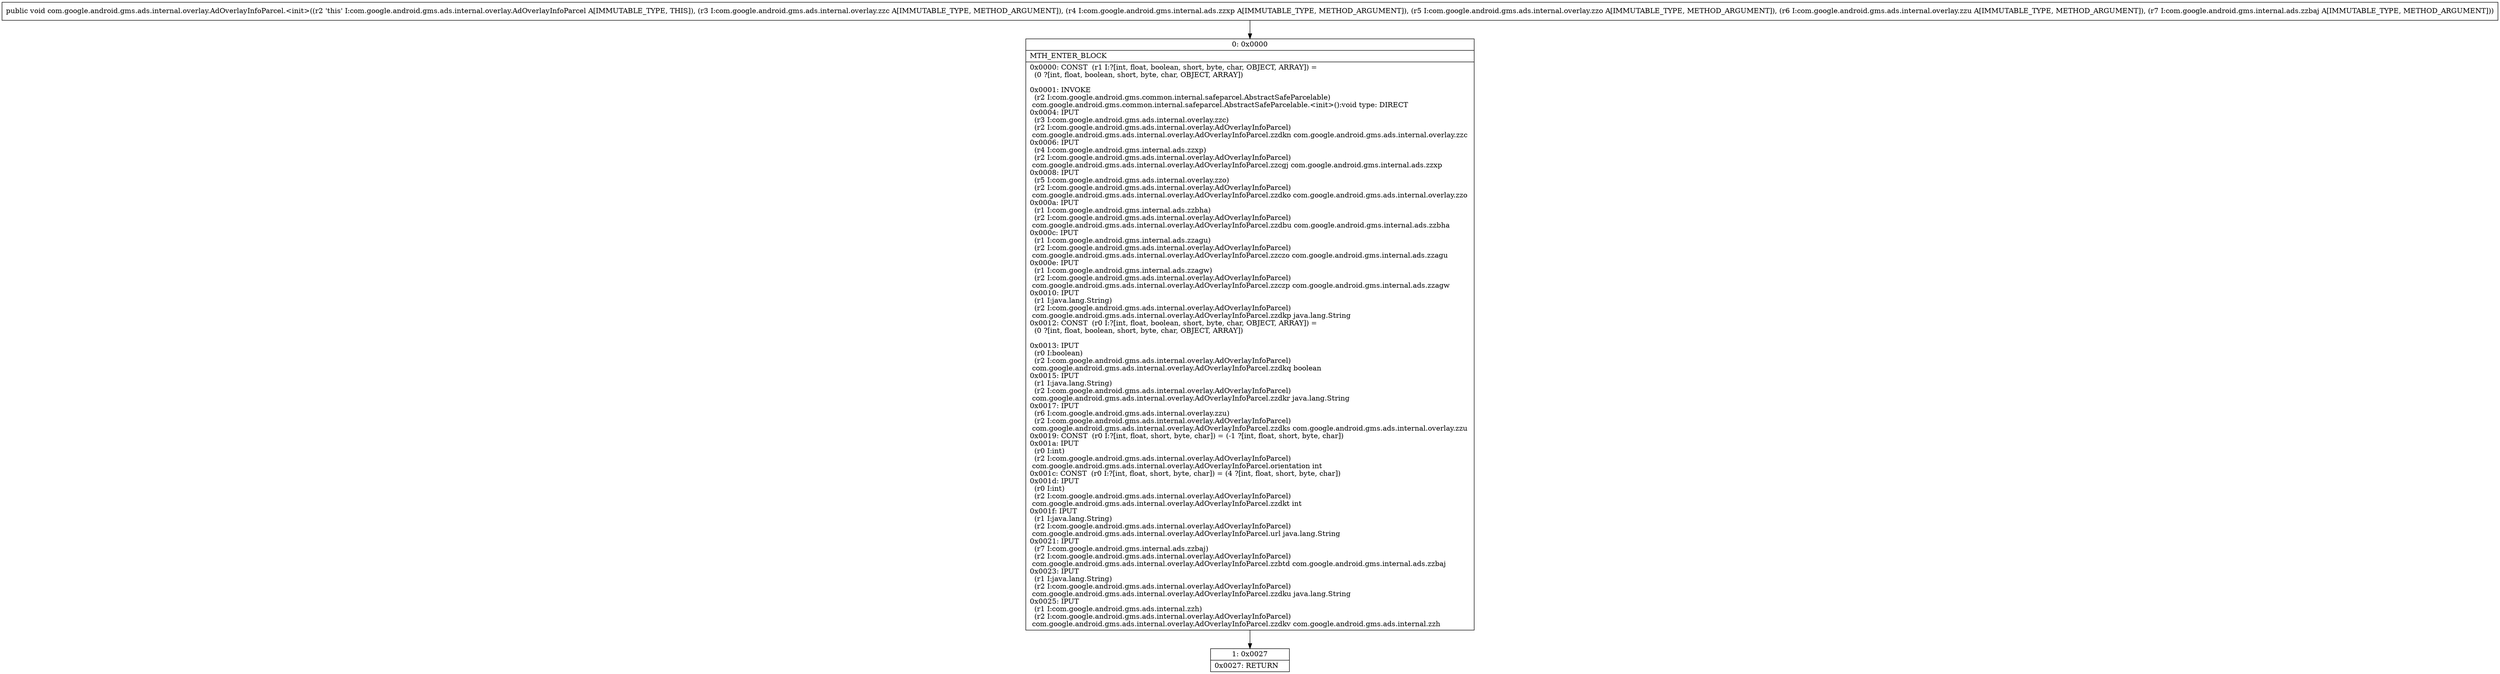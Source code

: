 digraph "CFG forcom.google.android.gms.ads.internal.overlay.AdOverlayInfoParcel.\<init\>(Lcom\/google\/android\/gms\/ads\/internal\/overlay\/zzc;Lcom\/google\/android\/gms\/internal\/ads\/zzxp;Lcom\/google\/android\/gms\/ads\/internal\/overlay\/zzo;Lcom\/google\/android\/gms\/ads\/internal\/overlay\/zzu;Lcom\/google\/android\/gms\/internal\/ads\/zzbaj;)V" {
Node_0 [shape=record,label="{0\:\ 0x0000|MTH_ENTER_BLOCK\l|0x0000: CONST  (r1 I:?[int, float, boolean, short, byte, char, OBJECT, ARRAY]) = \l  (0 ?[int, float, boolean, short, byte, char, OBJECT, ARRAY])\l \l0x0001: INVOKE  \l  (r2 I:com.google.android.gms.common.internal.safeparcel.AbstractSafeParcelable)\l com.google.android.gms.common.internal.safeparcel.AbstractSafeParcelable.\<init\>():void type: DIRECT \l0x0004: IPUT  \l  (r3 I:com.google.android.gms.ads.internal.overlay.zzc)\l  (r2 I:com.google.android.gms.ads.internal.overlay.AdOverlayInfoParcel)\l com.google.android.gms.ads.internal.overlay.AdOverlayInfoParcel.zzdkn com.google.android.gms.ads.internal.overlay.zzc \l0x0006: IPUT  \l  (r4 I:com.google.android.gms.internal.ads.zzxp)\l  (r2 I:com.google.android.gms.ads.internal.overlay.AdOverlayInfoParcel)\l com.google.android.gms.ads.internal.overlay.AdOverlayInfoParcel.zzcgj com.google.android.gms.internal.ads.zzxp \l0x0008: IPUT  \l  (r5 I:com.google.android.gms.ads.internal.overlay.zzo)\l  (r2 I:com.google.android.gms.ads.internal.overlay.AdOverlayInfoParcel)\l com.google.android.gms.ads.internal.overlay.AdOverlayInfoParcel.zzdko com.google.android.gms.ads.internal.overlay.zzo \l0x000a: IPUT  \l  (r1 I:com.google.android.gms.internal.ads.zzbha)\l  (r2 I:com.google.android.gms.ads.internal.overlay.AdOverlayInfoParcel)\l com.google.android.gms.ads.internal.overlay.AdOverlayInfoParcel.zzdbu com.google.android.gms.internal.ads.zzbha \l0x000c: IPUT  \l  (r1 I:com.google.android.gms.internal.ads.zzagu)\l  (r2 I:com.google.android.gms.ads.internal.overlay.AdOverlayInfoParcel)\l com.google.android.gms.ads.internal.overlay.AdOverlayInfoParcel.zzczo com.google.android.gms.internal.ads.zzagu \l0x000e: IPUT  \l  (r1 I:com.google.android.gms.internal.ads.zzagw)\l  (r2 I:com.google.android.gms.ads.internal.overlay.AdOverlayInfoParcel)\l com.google.android.gms.ads.internal.overlay.AdOverlayInfoParcel.zzczp com.google.android.gms.internal.ads.zzagw \l0x0010: IPUT  \l  (r1 I:java.lang.String)\l  (r2 I:com.google.android.gms.ads.internal.overlay.AdOverlayInfoParcel)\l com.google.android.gms.ads.internal.overlay.AdOverlayInfoParcel.zzdkp java.lang.String \l0x0012: CONST  (r0 I:?[int, float, boolean, short, byte, char, OBJECT, ARRAY]) = \l  (0 ?[int, float, boolean, short, byte, char, OBJECT, ARRAY])\l \l0x0013: IPUT  \l  (r0 I:boolean)\l  (r2 I:com.google.android.gms.ads.internal.overlay.AdOverlayInfoParcel)\l com.google.android.gms.ads.internal.overlay.AdOverlayInfoParcel.zzdkq boolean \l0x0015: IPUT  \l  (r1 I:java.lang.String)\l  (r2 I:com.google.android.gms.ads.internal.overlay.AdOverlayInfoParcel)\l com.google.android.gms.ads.internal.overlay.AdOverlayInfoParcel.zzdkr java.lang.String \l0x0017: IPUT  \l  (r6 I:com.google.android.gms.ads.internal.overlay.zzu)\l  (r2 I:com.google.android.gms.ads.internal.overlay.AdOverlayInfoParcel)\l com.google.android.gms.ads.internal.overlay.AdOverlayInfoParcel.zzdks com.google.android.gms.ads.internal.overlay.zzu \l0x0019: CONST  (r0 I:?[int, float, short, byte, char]) = (\-1 ?[int, float, short, byte, char]) \l0x001a: IPUT  \l  (r0 I:int)\l  (r2 I:com.google.android.gms.ads.internal.overlay.AdOverlayInfoParcel)\l com.google.android.gms.ads.internal.overlay.AdOverlayInfoParcel.orientation int \l0x001c: CONST  (r0 I:?[int, float, short, byte, char]) = (4 ?[int, float, short, byte, char]) \l0x001d: IPUT  \l  (r0 I:int)\l  (r2 I:com.google.android.gms.ads.internal.overlay.AdOverlayInfoParcel)\l com.google.android.gms.ads.internal.overlay.AdOverlayInfoParcel.zzdkt int \l0x001f: IPUT  \l  (r1 I:java.lang.String)\l  (r2 I:com.google.android.gms.ads.internal.overlay.AdOverlayInfoParcel)\l com.google.android.gms.ads.internal.overlay.AdOverlayInfoParcel.url java.lang.String \l0x0021: IPUT  \l  (r7 I:com.google.android.gms.internal.ads.zzbaj)\l  (r2 I:com.google.android.gms.ads.internal.overlay.AdOverlayInfoParcel)\l com.google.android.gms.ads.internal.overlay.AdOverlayInfoParcel.zzbtd com.google.android.gms.internal.ads.zzbaj \l0x0023: IPUT  \l  (r1 I:java.lang.String)\l  (r2 I:com.google.android.gms.ads.internal.overlay.AdOverlayInfoParcel)\l com.google.android.gms.ads.internal.overlay.AdOverlayInfoParcel.zzdku java.lang.String \l0x0025: IPUT  \l  (r1 I:com.google.android.gms.ads.internal.zzh)\l  (r2 I:com.google.android.gms.ads.internal.overlay.AdOverlayInfoParcel)\l com.google.android.gms.ads.internal.overlay.AdOverlayInfoParcel.zzdkv com.google.android.gms.ads.internal.zzh \l}"];
Node_1 [shape=record,label="{1\:\ 0x0027|0x0027: RETURN   \l}"];
MethodNode[shape=record,label="{public void com.google.android.gms.ads.internal.overlay.AdOverlayInfoParcel.\<init\>((r2 'this' I:com.google.android.gms.ads.internal.overlay.AdOverlayInfoParcel A[IMMUTABLE_TYPE, THIS]), (r3 I:com.google.android.gms.ads.internal.overlay.zzc A[IMMUTABLE_TYPE, METHOD_ARGUMENT]), (r4 I:com.google.android.gms.internal.ads.zzxp A[IMMUTABLE_TYPE, METHOD_ARGUMENT]), (r5 I:com.google.android.gms.ads.internal.overlay.zzo A[IMMUTABLE_TYPE, METHOD_ARGUMENT]), (r6 I:com.google.android.gms.ads.internal.overlay.zzu A[IMMUTABLE_TYPE, METHOD_ARGUMENT]), (r7 I:com.google.android.gms.internal.ads.zzbaj A[IMMUTABLE_TYPE, METHOD_ARGUMENT])) }"];
MethodNode -> Node_0;
Node_0 -> Node_1;
}

